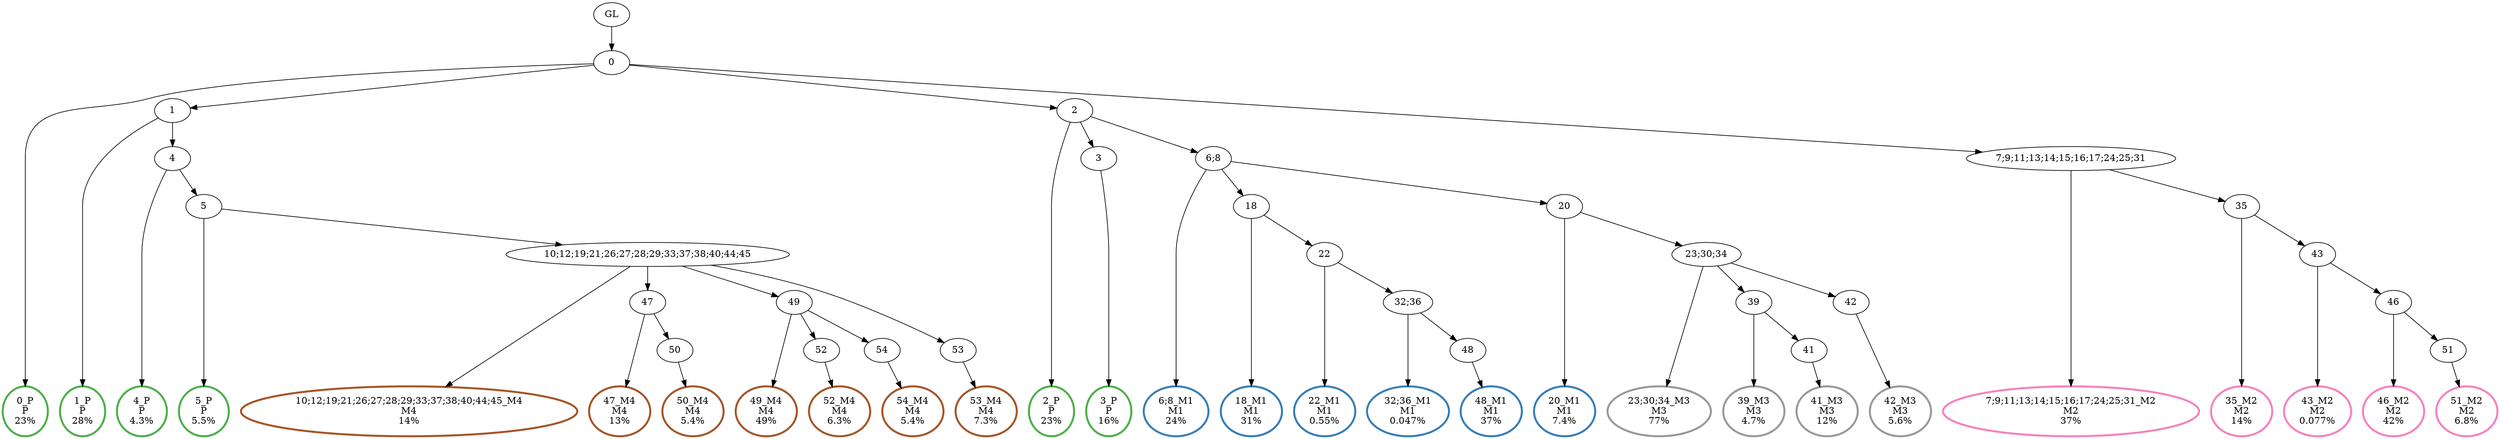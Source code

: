 digraph T {
	{
		rank=same
		54 [penwidth=3,colorscheme=set19,color=3,label="0_P\nP\n23%"]
		52 [penwidth=3,colorscheme=set19,color=3,label="1_P\nP\n28%"]
		50 [penwidth=3,colorscheme=set19,color=3,label="4_P\nP\n4.3%"]
		48 [penwidth=3,colorscheme=set19,color=3,label="5_P\nP\n5.5%"]
		46 [penwidth=3,colorscheme=set19,color=3,label="2_P\nP\n23%"]
		44 [penwidth=3,colorscheme=set19,color=3,label="3_P\nP\n16%"]
		42 [penwidth=3,colorscheme=set19,color=2,label="6;8_M1\nM1\n24%"]
		40 [penwidth=3,colorscheme=set19,color=2,label="18_M1\nM1\n31%"]
		38 [penwidth=3,colorscheme=set19,color=2,label="22_M1\nM1\n0.55%"]
		36 [penwidth=3,colorscheme=set19,color=2,label="32;36_M1\nM1\n0.047%"]
		34 [penwidth=3,colorscheme=set19,color=2,label="48_M1\nM1\n37%"]
		32 [penwidth=3,colorscheme=set19,color=2,label="20_M1\nM1\n7.4%"]
		30 [penwidth=3,colorscheme=set19,color=8,label="7;9;11;13;14;15;16;17;24;25;31_M2\nM2\n37%"]
		28 [penwidth=3,colorscheme=set19,color=8,label="35_M2\nM2\n14%"]
		26 [penwidth=3,colorscheme=set19,color=8,label="43_M2\nM2\n0.077%"]
		24 [penwidth=3,colorscheme=set19,color=8,label="46_M2\nM2\n42%"]
		22 [penwidth=3,colorscheme=set19,color=8,label="51_M2\nM2\n6.8%"]
		20 [penwidth=3,colorscheme=set19,color=9,label="23;30;34_M3\nM3\n77%"]
		18 [penwidth=3,colorscheme=set19,color=9,label="39_M3\nM3\n4.7%"]
		16 [penwidth=3,colorscheme=set19,color=9,label="41_M3\nM3\n12%"]
		14 [penwidth=3,colorscheme=set19,color=9,label="42_M3\nM3\n5.6%"]
		12 [penwidth=3,colorscheme=set19,color=7,label="10;12;19;21;26;27;28;29;33;37;38;40;44;45_M4\nM4\n14%"]
		10 [penwidth=3,colorscheme=set19,color=7,label="47_M4\nM4\n13%"]
		8 [penwidth=3,colorscheme=set19,color=7,label="50_M4\nM4\n5.4%"]
		6 [penwidth=3,colorscheme=set19,color=7,label="49_M4\nM4\n49%"]
		4 [penwidth=3,colorscheme=set19,color=7,label="52_M4\nM4\n6.3%"]
		2 [penwidth=3,colorscheme=set19,color=7,label="54_M4\nM4\n5.4%"]
		0 [penwidth=3,colorscheme=set19,color=7,label="53_M4\nM4\n7.3%"]
	}
	56 [label="GL"]
	55 [label="0"]
	53 [label="1"]
	51 [label="4"]
	49 [label="5"]
	47 [label="2"]
	45 [label="3"]
	43 [label="6;8"]
	41 [label="18"]
	39 [label="22"]
	37 [label="32;36"]
	35 [label="48"]
	33 [label="20"]
	31 [label="7;9;11;13;14;15;16;17;24;25;31"]
	29 [label="35"]
	27 [label="43"]
	25 [label="46"]
	23 [label="51"]
	21 [label="23;30;34"]
	19 [label="39"]
	17 [label="41"]
	15 [label="42"]
	13 [label="10;12;19;21;26;27;28;29;33;37;38;40;44;45"]
	11 [label="47"]
	9 [label="50"]
	7 [label="49"]
	5 [label="52"]
	3 [label="54"]
	1 [label="53"]
	56 -> 55
	55 -> 54
	55 -> 53
	55 -> 47
	55 -> 31
	53 -> 52
	53 -> 51
	51 -> 50
	51 -> 49
	49 -> 48
	49 -> 13
	47 -> 46
	47 -> 45
	47 -> 43
	45 -> 44
	43 -> 42
	43 -> 41
	43 -> 33
	41 -> 40
	41 -> 39
	39 -> 38
	39 -> 37
	37 -> 36
	37 -> 35
	35 -> 34
	33 -> 32
	33 -> 21
	31 -> 30
	31 -> 29
	29 -> 28
	29 -> 27
	27 -> 26
	27 -> 25
	25 -> 24
	25 -> 23
	23 -> 22
	21 -> 20
	21 -> 19
	21 -> 15
	19 -> 18
	19 -> 17
	17 -> 16
	15 -> 14
	13 -> 12
	13 -> 11
	13 -> 7
	13 -> 1
	11 -> 10
	11 -> 9
	9 -> 8
	7 -> 6
	7 -> 5
	7 -> 3
	5 -> 4
	3 -> 2
	1 -> 0
}
